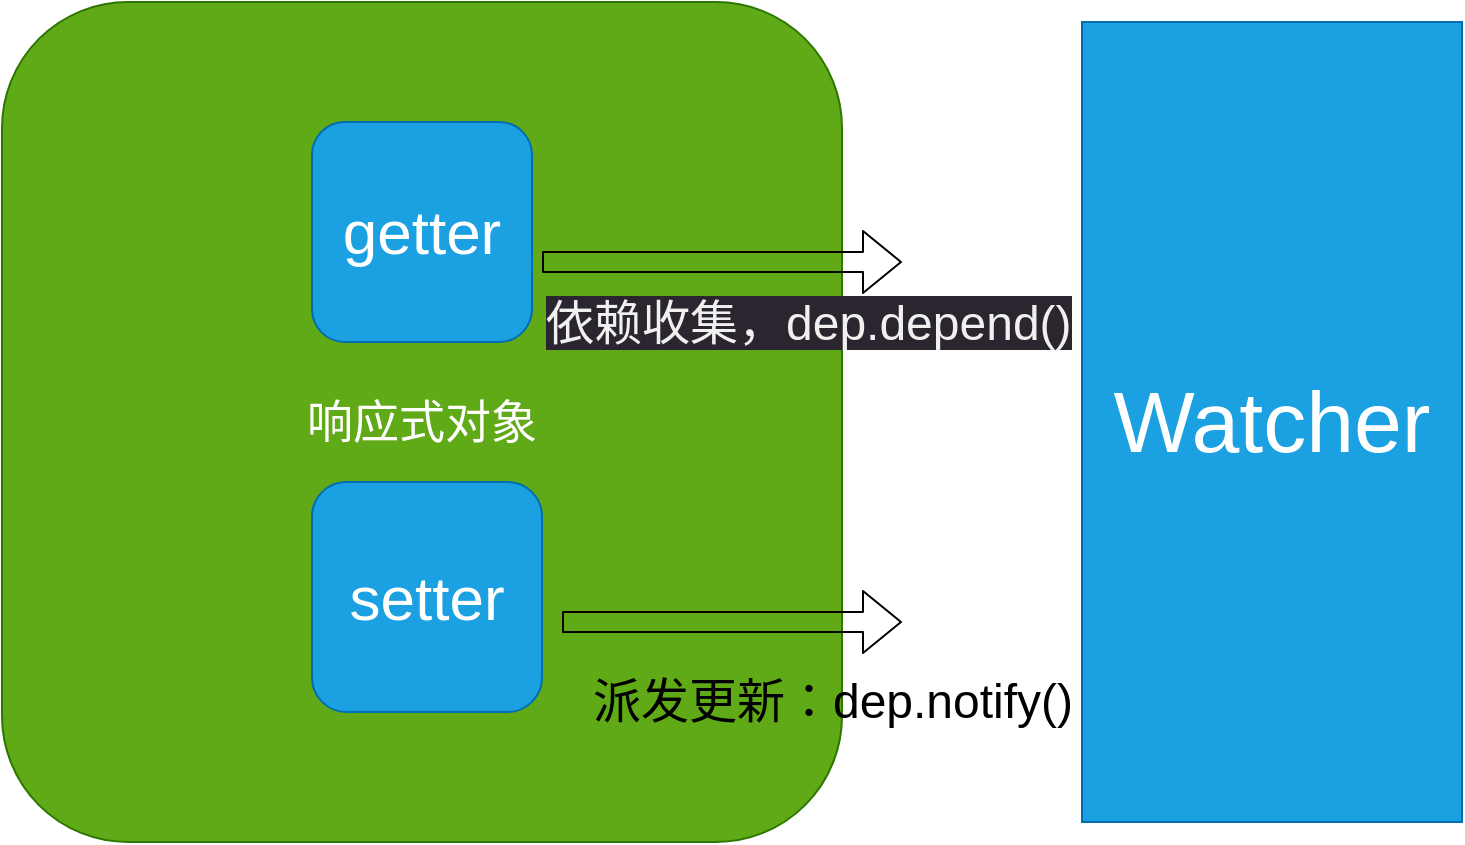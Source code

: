 <mxfile>
    <diagram id="3VCVi1seQQAJWRwq2wCI" name="Page-1">
        <mxGraphModel dx="1316" dy="978" grid="1" gridSize="10" guides="1" tooltips="1" connect="1" arrows="1" fold="1" page="1" pageScale="1" pageWidth="1169" pageHeight="827" math="0" shadow="0">
            <root>
                <mxCell id="0"/>
                <mxCell id="1" parent="0"/>
                <mxCell id="2" value="响应式对象" style="whiteSpace=wrap;html=1;aspect=fixed;fillStyle=solid;glass=0;rounded=1;shadow=0;labelBackgroundColor=none;labelBorderColor=none;labelPosition=center;verticalLabelPosition=middle;align=center;verticalAlign=middle;fillColor=#60a917;fontColor=#ffffff;strokeColor=#2D7600;textDirection=rtl;fontSize=23;" vertex="1" parent="1">
                    <mxGeometry x="40" y="180" width="420" height="420" as="geometry"/>
                </mxCell>
                <mxCell id="3" value="getter" style="whiteSpace=wrap;html=1;aspect=fixed;fillColor=#1ba1e2;fontColor=#ffffff;strokeColor=#006EAF;rounded=1;fontSize=31;" vertex="1" parent="1">
                    <mxGeometry x="195" y="240" width="110" height="110" as="geometry"/>
                </mxCell>
                <mxCell id="4" value="setter" style="whiteSpace=wrap;html=1;aspect=fixed;rounded=1;shadow=0;glass=0;labelBackgroundColor=none;labelBorderColor=none;fillStyle=solid;fillColor=#1ba1e2;fontColor=#ffffff;strokeColor=#006EAF;fontSize=31;" vertex="1" parent="1">
                    <mxGeometry x="195" y="420" width="115" height="115" as="geometry"/>
                </mxCell>
                <mxCell id="5" value="" style="shape=flexArrow;endArrow=classic;html=1;" edge="1" parent="1">
                    <mxGeometry width="50" height="50" relative="1" as="geometry">
                        <mxPoint x="310" y="310" as="sourcePoint"/>
                        <mxPoint x="490" y="310" as="targetPoint"/>
                    </mxGeometry>
                </mxCell>
                <mxCell id="7" value="" style="shape=flexArrow;endArrow=classic;html=1;fontSize=24;" edge="1" parent="1">
                    <mxGeometry width="50" height="50" relative="1" as="geometry">
                        <mxPoint x="320" y="490" as="sourcePoint"/>
                        <mxPoint x="490" y="490" as="targetPoint"/>
                    </mxGeometry>
                </mxCell>
                <mxCell id="8" value="派发更新：dep.notify()" style="text;html=1;align=center;verticalAlign=middle;resizable=0;points=[];autosize=1;strokeColor=none;fillColor=none;fontSize=24;rounded=1;" vertex="1" parent="1">
                    <mxGeometry x="325" y="510" width="260" height="40" as="geometry"/>
                </mxCell>
                <mxCell id="9" value="&lt;span style=&quot;color: rgb(240, 240, 240); font-family: Helvetica; font-size: 24px; font-style: normal; font-variant-ligatures: normal; font-variant-caps: normal; font-weight: 400; letter-spacing: normal; orphans: 2; text-align: center; text-indent: 0px; text-transform: none; widows: 2; word-spacing: 0px; -webkit-text-stroke-width: 0px; background-color: rgb(42, 37, 47); text-decoration-thickness: initial; text-decoration-style: initial; text-decoration-color: initial; float: none; display: inline !important;&quot;&gt;依赖收集，dep.depend()&lt;/span&gt;" style="text;whiteSpace=wrap;html=1;" vertex="1" parent="1">
                    <mxGeometry x="310" y="320" width="300" height="50" as="geometry"/>
                </mxCell>
                <mxCell id="10" value="Watcher" style="rounded=0;whiteSpace=wrap;html=1;direction=south;fillColor=#1ba1e2;fontColor=#ffffff;strokeColor=#006EAF;fontSize=43;" vertex="1" parent="1">
                    <mxGeometry x="580" y="190" width="190" height="400" as="geometry"/>
                </mxCell>
            </root>
        </mxGraphModel>
    </diagram>
</mxfile>